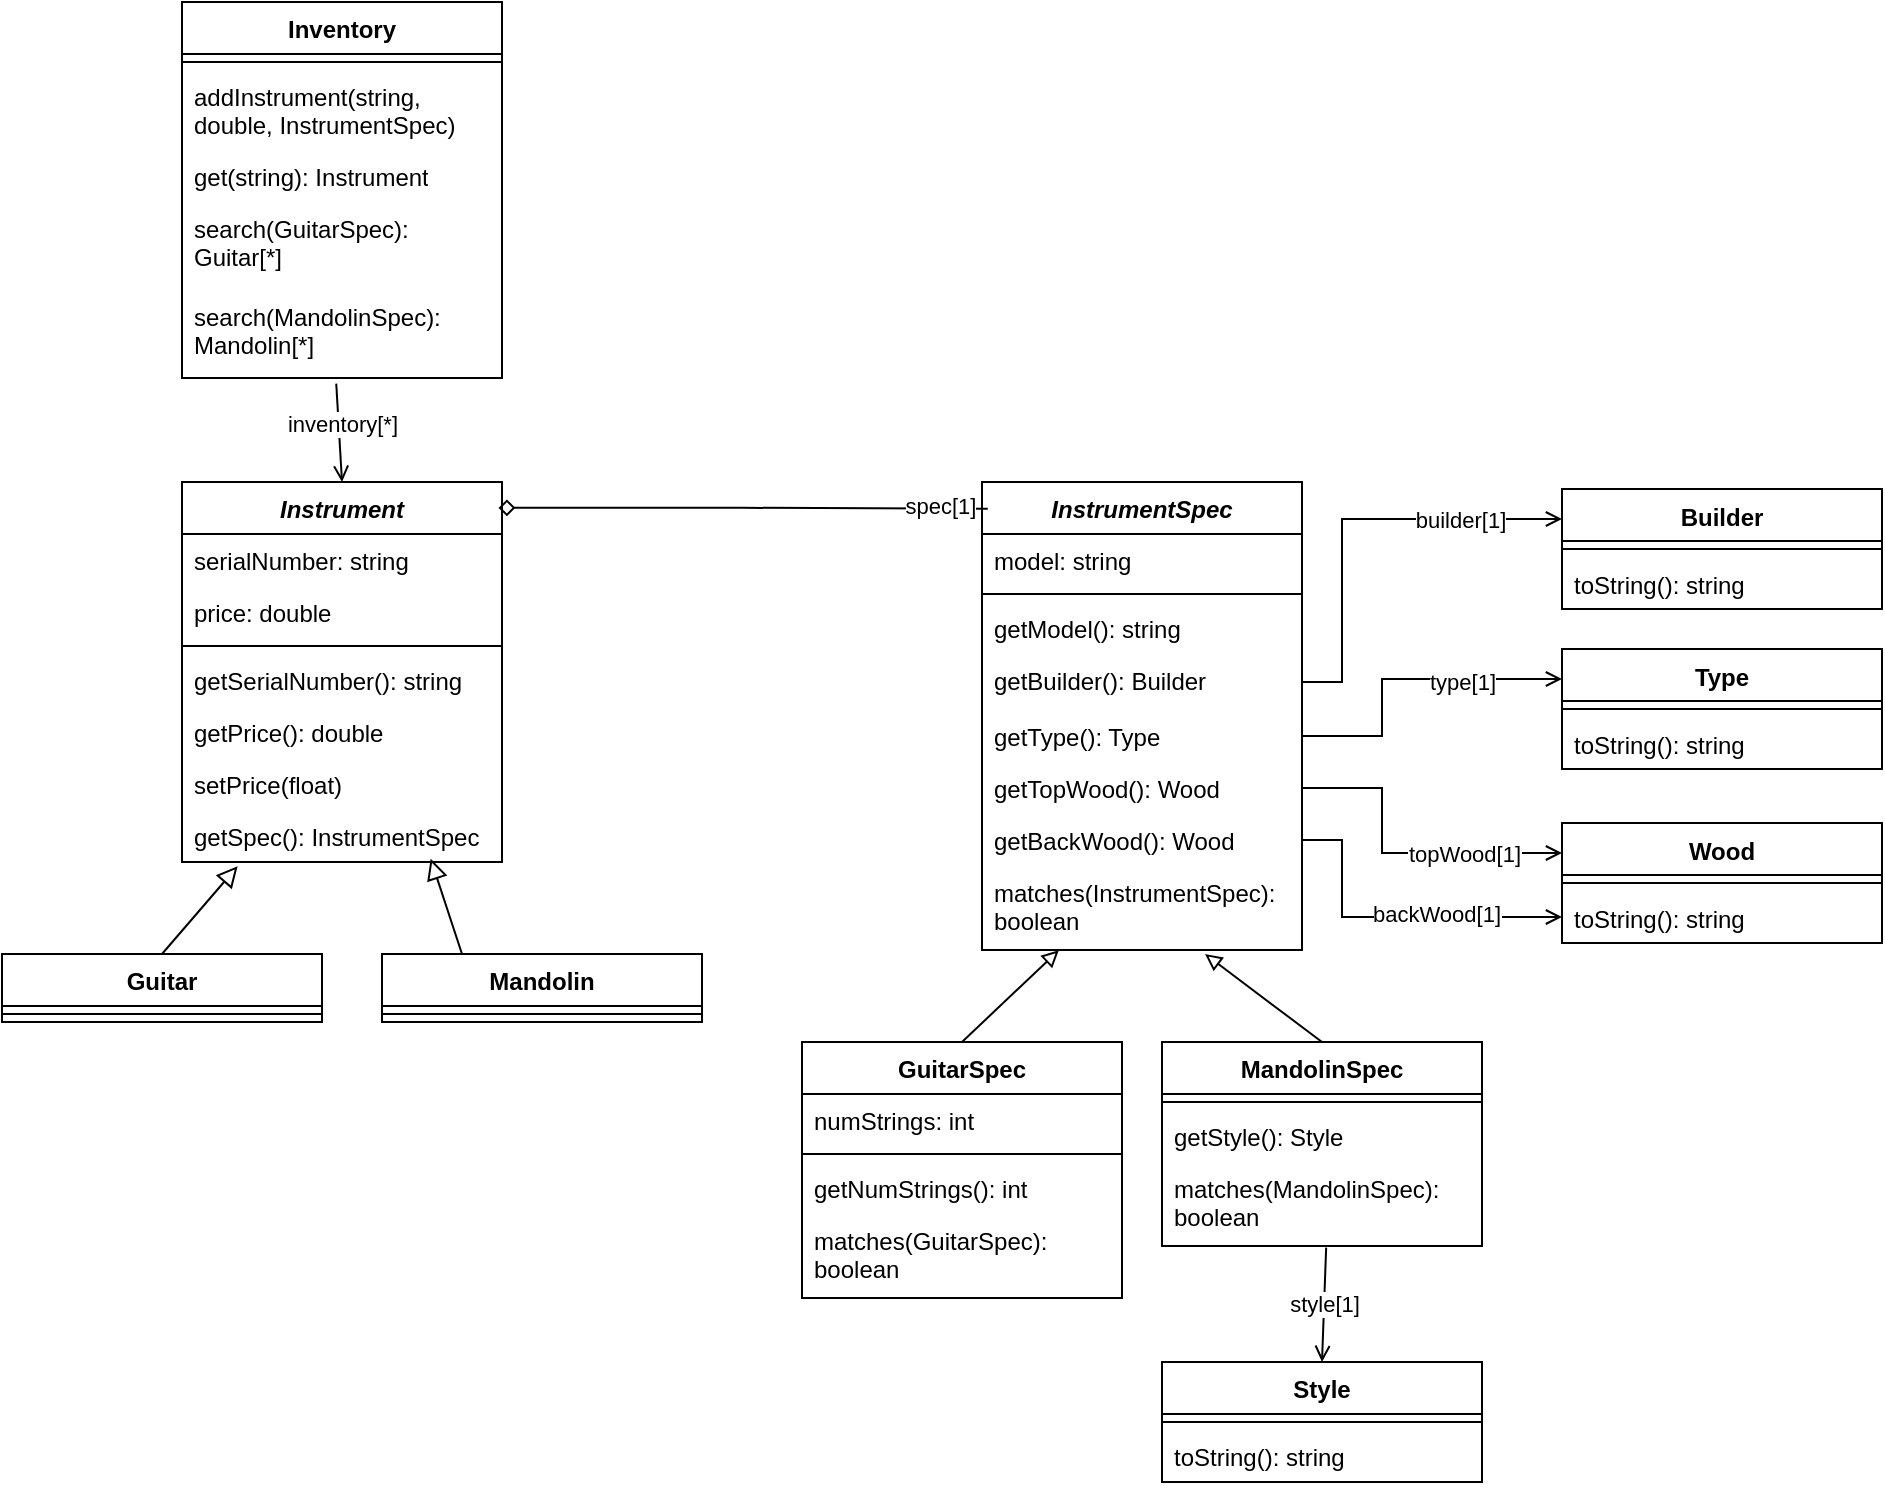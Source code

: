 <mxfile version="24.8.0">
  <diagram name="Página-1" id="Shy19o994jKM5tEOcR9w">
    <mxGraphModel dx="1891" dy="947" grid="1" gridSize="10" guides="1" tooltips="1" connect="1" arrows="1" fold="1" page="1" pageScale="1" pageWidth="1169" pageHeight="827" math="0" shadow="0">
      <root>
        <mxCell id="0" />
        <mxCell id="1" parent="0" />
        <mxCell id="HxQUoSLiWRJj39FpgmtY-1" value="Inventory" style="swimlane;fontStyle=1;align=center;verticalAlign=top;childLayout=stackLayout;horizontal=1;startSize=26;horizontalStack=0;resizeParent=1;resizeParentMax=0;resizeLast=0;collapsible=1;marginBottom=0;whiteSpace=wrap;html=1;" vertex="1" parent="1">
          <mxGeometry x="110" y="20" width="160" height="188" as="geometry" />
        </mxCell>
        <mxCell id="HxQUoSLiWRJj39FpgmtY-3" value="" style="line;strokeWidth=1;fillColor=none;align=left;verticalAlign=middle;spacingTop=-1;spacingLeft=3;spacingRight=3;rotatable=0;labelPosition=right;points=[];portConstraint=eastwest;strokeColor=inherit;" vertex="1" parent="HxQUoSLiWRJj39FpgmtY-1">
          <mxGeometry y="26" width="160" height="8" as="geometry" />
        </mxCell>
        <mxCell id="HxQUoSLiWRJj39FpgmtY-4" value="addInstrument(string, double, InstrumentSpec)" style="text;strokeColor=none;fillColor=none;align=left;verticalAlign=top;spacingLeft=4;spacingRight=4;overflow=hidden;rotatable=0;points=[[0,0.5],[1,0.5]];portConstraint=eastwest;whiteSpace=wrap;html=1;" vertex="1" parent="HxQUoSLiWRJj39FpgmtY-1">
          <mxGeometry y="34" width="160" height="40" as="geometry" />
        </mxCell>
        <mxCell id="HxQUoSLiWRJj39FpgmtY-5" value="get(string): Instrument" style="text;strokeColor=none;fillColor=none;align=left;verticalAlign=top;spacingLeft=4;spacingRight=4;overflow=hidden;rotatable=0;points=[[0,0.5],[1,0.5]];portConstraint=eastwest;whiteSpace=wrap;html=1;" vertex="1" parent="HxQUoSLiWRJj39FpgmtY-1">
          <mxGeometry y="74" width="160" height="26" as="geometry" />
        </mxCell>
        <mxCell id="HxQUoSLiWRJj39FpgmtY-6" value="search(GuitarSpec): Guitar[*]" style="text;strokeColor=none;fillColor=none;align=left;verticalAlign=top;spacingLeft=4;spacingRight=4;overflow=hidden;rotatable=0;points=[[0,0.5],[1,0.5]];portConstraint=eastwest;whiteSpace=wrap;html=1;" vertex="1" parent="HxQUoSLiWRJj39FpgmtY-1">
          <mxGeometry y="100" width="160" height="44" as="geometry" />
        </mxCell>
        <mxCell id="RGZEdu643Hwq78Gng_7G-1" value="search(MandolinSpec): Mandolin[*]" style="text;strokeColor=none;fillColor=none;align=left;verticalAlign=top;spacingLeft=4;spacingRight=4;overflow=hidden;rotatable=0;points=[[0,0.5],[1,0.5]];portConstraint=eastwest;whiteSpace=wrap;html=1;" vertex="1" parent="HxQUoSLiWRJj39FpgmtY-1">
          <mxGeometry y="144" width="160" height="44" as="geometry" />
        </mxCell>
        <mxCell id="HxQUoSLiWRJj39FpgmtY-7" value="Guitar" style="swimlane;fontStyle=1;align=center;verticalAlign=top;childLayout=stackLayout;horizontal=1;startSize=26;horizontalStack=0;resizeParent=1;resizeParentMax=0;resizeLast=0;collapsible=1;marginBottom=0;whiteSpace=wrap;html=1;" vertex="1" parent="1">
          <mxGeometry x="20" y="495.99" width="160" height="34" as="geometry" />
        </mxCell>
        <mxCell id="HxQUoSLiWRJj39FpgmtY-9" value="" style="line;strokeWidth=1;fillColor=none;align=left;verticalAlign=middle;spacingTop=-1;spacingLeft=3;spacingRight=3;rotatable=0;labelPosition=right;points=[];portConstraint=eastwest;strokeColor=inherit;" vertex="1" parent="HxQUoSLiWRJj39FpgmtY-7">
          <mxGeometry y="26" width="160" height="8" as="geometry" />
        </mxCell>
        <mxCell id="HxQUoSLiWRJj39FpgmtY-17" value="GuitarSpec" style="swimlane;fontStyle=1;align=center;verticalAlign=top;childLayout=stackLayout;horizontal=1;startSize=26;horizontalStack=0;resizeParent=1;resizeParentMax=0;resizeLast=0;collapsible=1;marginBottom=0;whiteSpace=wrap;html=1;" vertex="1" parent="1">
          <mxGeometry x="420" y="540" width="160" height="128" as="geometry" />
        </mxCell>
        <mxCell id="HxQUoSLiWRJj39FpgmtY-19" value="numStrings: int" style="text;strokeColor=none;fillColor=none;align=left;verticalAlign=top;spacingLeft=4;spacingRight=4;overflow=hidden;rotatable=0;points=[[0,0.5],[1,0.5]];portConstraint=eastwest;whiteSpace=wrap;html=1;" vertex="1" parent="HxQUoSLiWRJj39FpgmtY-17">
          <mxGeometry y="26" width="160" height="26" as="geometry" />
        </mxCell>
        <mxCell id="HxQUoSLiWRJj39FpgmtY-21" value="" style="line;strokeWidth=1;fillColor=none;align=left;verticalAlign=middle;spacingTop=-1;spacingLeft=3;spacingRight=3;rotatable=0;labelPosition=right;points=[];portConstraint=eastwest;strokeColor=inherit;" vertex="1" parent="HxQUoSLiWRJj39FpgmtY-17">
          <mxGeometry y="52" width="160" height="8" as="geometry" />
        </mxCell>
        <mxCell id="HxQUoSLiWRJj39FpgmtY-39" value="getNumStrings(): int" style="text;strokeColor=none;fillColor=none;align=left;verticalAlign=top;spacingLeft=4;spacingRight=4;overflow=hidden;rotatable=0;points=[[0,0.5],[1,0.5]];portConstraint=eastwest;whiteSpace=wrap;html=1;" vertex="1" parent="HxQUoSLiWRJj39FpgmtY-17">
          <mxGeometry y="60" width="160" height="26" as="geometry" />
        </mxCell>
        <mxCell id="HxQUoSLiWRJj39FpgmtY-91" value="matches(GuitarSpec): boolean" style="text;strokeColor=none;fillColor=none;align=left;verticalAlign=top;spacingLeft=4;spacingRight=4;overflow=hidden;rotatable=0;points=[[0,0.5],[1,0.5]];portConstraint=eastwest;whiteSpace=wrap;html=1;" vertex="1" parent="HxQUoSLiWRJj39FpgmtY-17">
          <mxGeometry y="86" width="160" height="42" as="geometry" />
        </mxCell>
        <mxCell id="HxQUoSLiWRJj39FpgmtY-49" value="Builder" style="swimlane;fontStyle=1;align=center;verticalAlign=top;childLayout=stackLayout;horizontal=1;startSize=26;horizontalStack=0;resizeParent=1;resizeParentMax=0;resizeLast=0;collapsible=1;marginBottom=0;whiteSpace=wrap;html=1;" vertex="1" parent="1">
          <mxGeometry x="800" y="263.5" width="160" height="60" as="geometry" />
        </mxCell>
        <mxCell id="HxQUoSLiWRJj39FpgmtY-51" value="" style="line;strokeWidth=1;fillColor=none;align=left;verticalAlign=middle;spacingTop=-1;spacingLeft=3;spacingRight=3;rotatable=0;labelPosition=right;points=[];portConstraint=eastwest;strokeColor=inherit;" vertex="1" parent="HxQUoSLiWRJj39FpgmtY-49">
          <mxGeometry y="26" width="160" height="8" as="geometry" />
        </mxCell>
        <mxCell id="HxQUoSLiWRJj39FpgmtY-52" value="toString(): string" style="text;strokeColor=none;fillColor=none;align=left;verticalAlign=top;spacingLeft=4;spacingRight=4;overflow=hidden;rotatable=0;points=[[0,0.5],[1,0.5]];portConstraint=eastwest;whiteSpace=wrap;html=1;" vertex="1" parent="HxQUoSLiWRJj39FpgmtY-49">
          <mxGeometry y="34" width="160" height="26" as="geometry" />
        </mxCell>
        <mxCell id="HxQUoSLiWRJj39FpgmtY-53" value="Type" style="swimlane;fontStyle=1;align=center;verticalAlign=top;childLayout=stackLayout;horizontal=1;startSize=26;horizontalStack=0;resizeParent=1;resizeParentMax=0;resizeLast=0;collapsible=1;marginBottom=0;whiteSpace=wrap;html=1;" vertex="1" parent="1">
          <mxGeometry x="800" y="343.5" width="160" height="60" as="geometry" />
        </mxCell>
        <mxCell id="HxQUoSLiWRJj39FpgmtY-54" value="" style="line;strokeWidth=1;fillColor=none;align=left;verticalAlign=middle;spacingTop=-1;spacingLeft=3;spacingRight=3;rotatable=0;labelPosition=right;points=[];portConstraint=eastwest;strokeColor=inherit;" vertex="1" parent="HxQUoSLiWRJj39FpgmtY-53">
          <mxGeometry y="26" width="160" height="8" as="geometry" />
        </mxCell>
        <mxCell id="HxQUoSLiWRJj39FpgmtY-55" value="toString(): string" style="text;strokeColor=none;fillColor=none;align=left;verticalAlign=top;spacingLeft=4;spacingRight=4;overflow=hidden;rotatable=0;points=[[0,0.5],[1,0.5]];portConstraint=eastwest;whiteSpace=wrap;html=1;" vertex="1" parent="HxQUoSLiWRJj39FpgmtY-53">
          <mxGeometry y="34" width="160" height="26" as="geometry" />
        </mxCell>
        <mxCell id="HxQUoSLiWRJj39FpgmtY-56" value="Wood" style="swimlane;fontStyle=1;align=center;verticalAlign=top;childLayout=stackLayout;horizontal=1;startSize=26;horizontalStack=0;resizeParent=1;resizeParentMax=0;resizeLast=0;collapsible=1;marginBottom=0;whiteSpace=wrap;html=1;" vertex="1" parent="1">
          <mxGeometry x="800" y="430.5" width="160" height="60" as="geometry" />
        </mxCell>
        <mxCell id="HxQUoSLiWRJj39FpgmtY-57" value="" style="line;strokeWidth=1;fillColor=none;align=left;verticalAlign=middle;spacingTop=-1;spacingLeft=3;spacingRight=3;rotatable=0;labelPosition=right;points=[];portConstraint=eastwest;strokeColor=inherit;" vertex="1" parent="HxQUoSLiWRJj39FpgmtY-56">
          <mxGeometry y="26" width="160" height="8" as="geometry" />
        </mxCell>
        <mxCell id="HxQUoSLiWRJj39FpgmtY-58" value="toString(): string" style="text;strokeColor=none;fillColor=none;align=left;verticalAlign=top;spacingLeft=4;spacingRight=4;overflow=hidden;rotatable=0;points=[[0,0.5],[1,0.5]];portConstraint=eastwest;whiteSpace=wrap;html=1;" vertex="1" parent="HxQUoSLiWRJj39FpgmtY-56">
          <mxGeometry y="34" width="160" height="26" as="geometry" />
        </mxCell>
        <mxCell id="HxQUoSLiWRJj39FpgmtY-71" value="&lt;i&gt;Instrument&lt;/i&gt;" style="swimlane;fontStyle=1;align=center;verticalAlign=top;childLayout=stackLayout;horizontal=1;startSize=26;horizontalStack=0;resizeParent=1;resizeParentMax=0;resizeLast=0;collapsible=1;marginBottom=0;whiteSpace=wrap;html=1;" vertex="1" parent="1">
          <mxGeometry x="110" y="260" width="160" height="190" as="geometry" />
        </mxCell>
        <mxCell id="HxQUoSLiWRJj39FpgmtY-72" value="serialNumber: string" style="text;strokeColor=none;fillColor=none;align=left;verticalAlign=top;spacingLeft=4;spacingRight=4;overflow=hidden;rotatable=0;points=[[0,0.5],[1,0.5]];portConstraint=eastwest;whiteSpace=wrap;html=1;" vertex="1" parent="HxQUoSLiWRJj39FpgmtY-71">
          <mxGeometry y="26" width="160" height="26" as="geometry" />
        </mxCell>
        <mxCell id="HxQUoSLiWRJj39FpgmtY-84" value="price: double" style="text;strokeColor=none;fillColor=none;align=left;verticalAlign=top;spacingLeft=4;spacingRight=4;overflow=hidden;rotatable=0;points=[[0,0.5],[1,0.5]];portConstraint=eastwest;whiteSpace=wrap;html=1;" vertex="1" parent="HxQUoSLiWRJj39FpgmtY-71">
          <mxGeometry y="52" width="160" height="26" as="geometry" />
        </mxCell>
        <mxCell id="HxQUoSLiWRJj39FpgmtY-73" value="" style="line;strokeWidth=1;fillColor=none;align=left;verticalAlign=middle;spacingTop=-1;spacingLeft=3;spacingRight=3;rotatable=0;labelPosition=right;points=[];portConstraint=eastwest;strokeColor=inherit;" vertex="1" parent="HxQUoSLiWRJj39FpgmtY-71">
          <mxGeometry y="78" width="160" height="8" as="geometry" />
        </mxCell>
        <mxCell id="HxQUoSLiWRJj39FpgmtY-74" value="getSerialNumber(): string" style="text;strokeColor=none;fillColor=none;align=left;verticalAlign=top;spacingLeft=4;spacingRight=4;overflow=hidden;rotatable=0;points=[[0,0.5],[1,0.5]];portConstraint=eastwest;whiteSpace=wrap;html=1;" vertex="1" parent="HxQUoSLiWRJj39FpgmtY-71">
          <mxGeometry y="86" width="160" height="26" as="geometry" />
        </mxCell>
        <mxCell id="HxQUoSLiWRJj39FpgmtY-85" value="getPrice(): double" style="text;strokeColor=none;fillColor=none;align=left;verticalAlign=top;spacingLeft=4;spacingRight=4;overflow=hidden;rotatable=0;points=[[0,0.5],[1,0.5]];portConstraint=eastwest;whiteSpace=wrap;html=1;" vertex="1" parent="HxQUoSLiWRJj39FpgmtY-71">
          <mxGeometry y="112" width="160" height="26" as="geometry" />
        </mxCell>
        <mxCell id="HxQUoSLiWRJj39FpgmtY-86" value="setPrice(float)" style="text;strokeColor=none;fillColor=none;align=left;verticalAlign=top;spacingLeft=4;spacingRight=4;overflow=hidden;rotatable=0;points=[[0,0.5],[1,0.5]];portConstraint=eastwest;whiteSpace=wrap;html=1;" vertex="1" parent="HxQUoSLiWRJj39FpgmtY-71">
          <mxGeometry y="138" width="160" height="26" as="geometry" />
        </mxCell>
        <mxCell id="RGZEdu643Hwq78Gng_7G-2" value="getSpec(): InstrumentSpec" style="text;strokeColor=none;fillColor=none;align=left;verticalAlign=top;spacingLeft=4;spacingRight=4;overflow=hidden;rotatable=0;points=[[0,0.5],[1,0.5]];portConstraint=eastwest;whiteSpace=wrap;html=1;" vertex="1" parent="HxQUoSLiWRJj39FpgmtY-71">
          <mxGeometry y="164" width="160" height="26" as="geometry" />
        </mxCell>
        <mxCell id="HxQUoSLiWRJj39FpgmtY-75" value="Mandolin" style="swimlane;fontStyle=1;align=center;verticalAlign=top;childLayout=stackLayout;horizontal=1;startSize=26;horizontalStack=0;resizeParent=1;resizeParentMax=0;resizeLast=0;collapsible=1;marginBottom=0;whiteSpace=wrap;html=1;" vertex="1" parent="1">
          <mxGeometry x="210" y="495.99" width="160" height="34" as="geometry" />
        </mxCell>
        <mxCell id="HxQUoSLiWRJj39FpgmtY-79" value="" style="line;strokeWidth=1;fillColor=none;align=left;verticalAlign=middle;spacingTop=-1;spacingLeft=3;spacingRight=3;rotatable=0;labelPosition=right;points=[];portConstraint=eastwest;strokeColor=inherit;" vertex="1" parent="HxQUoSLiWRJj39FpgmtY-75">
          <mxGeometry y="26" width="160" height="8" as="geometry" />
        </mxCell>
        <mxCell id="HxQUoSLiWRJj39FpgmtY-89" value="" style="endArrow=block;html=1;rounded=0;exitX=0.5;exitY=0;exitDx=0;exitDy=0;endFill=0;endSize=8;entryX=0.174;entryY=1.08;entryDx=0;entryDy=0;entryPerimeter=0;" edge="1" parent="1" source="HxQUoSLiWRJj39FpgmtY-7" target="RGZEdu643Hwq78Gng_7G-2">
          <mxGeometry width="50" height="50" relative="1" as="geometry">
            <mxPoint x="-61" y="570" as="sourcePoint" />
            <mxPoint x="-11" y="520" as="targetPoint" />
          </mxGeometry>
        </mxCell>
        <mxCell id="HxQUoSLiWRJj39FpgmtY-90" value="" style="endArrow=block;html=1;rounded=0;exitX=0.25;exitY=0;exitDx=0;exitDy=0;entryX=0.777;entryY=0.936;entryDx=0;entryDy=0;entryPerimeter=0;endFill=0;endSize=8;" edge="1" parent="1" source="HxQUoSLiWRJj39FpgmtY-75" target="RGZEdu643Hwq78Gng_7G-2">
          <mxGeometry width="50" height="50" relative="1" as="geometry">
            <mxPoint x="-121" y="600" as="sourcePoint" />
            <mxPoint x="-228" y="504" as="targetPoint" />
          </mxGeometry>
        </mxCell>
        <mxCell id="HxQUoSLiWRJj39FpgmtY-92" value="MandolinSpec" style="swimlane;fontStyle=1;align=center;verticalAlign=top;childLayout=stackLayout;horizontal=1;startSize=26;horizontalStack=0;resizeParent=1;resizeParentMax=0;resizeLast=0;collapsible=1;marginBottom=0;whiteSpace=wrap;html=1;" vertex="1" parent="1">
          <mxGeometry x="600" y="540" width="160" height="102" as="geometry" />
        </mxCell>
        <mxCell id="HxQUoSLiWRJj39FpgmtY-99" value="" style="line;strokeWidth=1;fillColor=none;align=left;verticalAlign=middle;spacingTop=-1;spacingLeft=3;spacingRight=3;rotatable=0;labelPosition=right;points=[];portConstraint=eastwest;strokeColor=inherit;" vertex="1" parent="HxQUoSLiWRJj39FpgmtY-92">
          <mxGeometry y="26" width="160" height="8" as="geometry" />
        </mxCell>
        <mxCell id="HxQUoSLiWRJj39FpgmtY-121" value="getStyle(): Style" style="text;strokeColor=none;fillColor=none;align=left;verticalAlign=top;spacingLeft=4;spacingRight=4;overflow=hidden;rotatable=0;points=[[0,0.5],[1,0.5]];portConstraint=eastwest;whiteSpace=wrap;html=1;" vertex="1" parent="HxQUoSLiWRJj39FpgmtY-92">
          <mxGeometry y="34" width="160" height="26" as="geometry" />
        </mxCell>
        <mxCell id="HxQUoSLiWRJj39FpgmtY-106" value="matches(MandolinSpec): boolean" style="text;strokeColor=none;fillColor=none;align=left;verticalAlign=top;spacingLeft=4;spacingRight=4;overflow=hidden;rotatable=0;points=[[0,0.5],[1,0.5]];portConstraint=eastwest;whiteSpace=wrap;html=1;" vertex="1" parent="HxQUoSLiWRJj39FpgmtY-92">
          <mxGeometry y="60" width="160" height="42" as="geometry" />
        </mxCell>
        <mxCell id="HxQUoSLiWRJj39FpgmtY-111" value="" style="endArrow=open;html=1;rounded=0;exitX=0.482;exitY=1.064;exitDx=0;exitDy=0;exitPerimeter=0;entryX=0.5;entryY=0;entryDx=0;entryDy=0;endFill=0;" edge="1" parent="1" source="RGZEdu643Hwq78Gng_7G-1" target="HxQUoSLiWRJj39FpgmtY-71">
          <mxGeometry width="50" height="50" relative="1" as="geometry">
            <mxPoint x="420" y="470" as="sourcePoint" />
            <mxPoint x="470" y="420" as="targetPoint" />
          </mxGeometry>
        </mxCell>
        <mxCell id="HxQUoSLiWRJj39FpgmtY-112" value="inventory[*]" style="edgeLabel;html=1;align=center;verticalAlign=middle;resizable=0;points=[];" vertex="1" connectable="0" parent="HxQUoSLiWRJj39FpgmtY-111">
          <mxGeometry x="0.086" y="-3" relative="1" as="geometry">
            <mxPoint x="4" y="-7" as="offset" />
          </mxGeometry>
        </mxCell>
        <mxCell id="HxQUoSLiWRJj39FpgmtY-118" value="Style" style="swimlane;fontStyle=1;align=center;verticalAlign=top;childLayout=stackLayout;horizontal=1;startSize=26;horizontalStack=0;resizeParent=1;resizeParentMax=0;resizeLast=0;collapsible=1;marginBottom=0;whiteSpace=wrap;html=1;" vertex="1" parent="1">
          <mxGeometry x="600" y="700" width="160" height="60" as="geometry" />
        </mxCell>
        <mxCell id="HxQUoSLiWRJj39FpgmtY-119" value="" style="line;strokeWidth=1;fillColor=none;align=left;verticalAlign=middle;spacingTop=-1;spacingLeft=3;spacingRight=3;rotatable=0;labelPosition=right;points=[];portConstraint=eastwest;strokeColor=inherit;" vertex="1" parent="HxQUoSLiWRJj39FpgmtY-118">
          <mxGeometry y="26" width="160" height="8" as="geometry" />
        </mxCell>
        <mxCell id="HxQUoSLiWRJj39FpgmtY-120" value="toString(): string" style="text;strokeColor=none;fillColor=none;align=left;verticalAlign=top;spacingLeft=4;spacingRight=4;overflow=hidden;rotatable=0;points=[[0,0.5],[1,0.5]];portConstraint=eastwest;whiteSpace=wrap;html=1;" vertex="1" parent="HxQUoSLiWRJj39FpgmtY-118">
          <mxGeometry y="34" width="160" height="26" as="geometry" />
        </mxCell>
        <mxCell id="RGZEdu643Hwq78Gng_7G-3" value="&lt;i&gt;InstrumentSpec&lt;/i&gt;" style="swimlane;fontStyle=1;align=center;verticalAlign=top;childLayout=stackLayout;horizontal=1;startSize=26;horizontalStack=0;resizeParent=1;resizeParentMax=0;resizeLast=0;collapsible=1;marginBottom=0;whiteSpace=wrap;html=1;" vertex="1" parent="1">
          <mxGeometry x="510" y="260" width="160" height="234" as="geometry" />
        </mxCell>
        <mxCell id="RGZEdu643Hwq78Gng_7G-4" value="model: string" style="text;strokeColor=none;fillColor=none;align=left;verticalAlign=top;spacingLeft=4;spacingRight=4;overflow=hidden;rotatable=0;points=[[0,0.5],[1,0.5]];portConstraint=eastwest;whiteSpace=wrap;html=1;" vertex="1" parent="RGZEdu643Hwq78Gng_7G-3">
          <mxGeometry y="26" width="160" height="26" as="geometry" />
        </mxCell>
        <mxCell id="RGZEdu643Hwq78Gng_7G-6" value="" style="line;strokeWidth=1;fillColor=none;align=left;verticalAlign=middle;spacingTop=-1;spacingLeft=3;spacingRight=3;rotatable=0;labelPosition=right;points=[];portConstraint=eastwest;strokeColor=inherit;" vertex="1" parent="RGZEdu643Hwq78Gng_7G-3">
          <mxGeometry y="52" width="160" height="8" as="geometry" />
        </mxCell>
        <mxCell id="RGZEdu643Hwq78Gng_7G-7" value="getModel(): string" style="text;strokeColor=none;fillColor=none;align=left;verticalAlign=top;spacingLeft=4;spacingRight=4;overflow=hidden;rotatable=0;points=[[0,0.5],[1,0.5]];portConstraint=eastwest;whiteSpace=wrap;html=1;" vertex="1" parent="RGZEdu643Hwq78Gng_7G-3">
          <mxGeometry y="60" width="160" height="26" as="geometry" />
        </mxCell>
        <mxCell id="RGZEdu643Hwq78Gng_7G-9" value="getBuilder(): Builder" style="text;strokeColor=none;fillColor=none;align=left;verticalAlign=top;spacingLeft=4;spacingRight=4;overflow=hidden;rotatable=0;points=[[0,0.5],[1,0.5]];portConstraint=eastwest;whiteSpace=wrap;html=1;" vertex="1" parent="RGZEdu643Hwq78Gng_7G-3">
          <mxGeometry y="86" width="160" height="28" as="geometry" />
        </mxCell>
        <mxCell id="RGZEdu643Hwq78Gng_7G-10" value="getType(): Type" style="text;strokeColor=none;fillColor=none;align=left;verticalAlign=top;spacingLeft=4;spacingRight=4;overflow=hidden;rotatable=0;points=[[0,0.5],[1,0.5]];portConstraint=eastwest;whiteSpace=wrap;html=1;" vertex="1" parent="RGZEdu643Hwq78Gng_7G-3">
          <mxGeometry y="114" width="160" height="26" as="geometry" />
        </mxCell>
        <mxCell id="RGZEdu643Hwq78Gng_7G-11" value="getTopWood(): Wood" style="text;strokeColor=none;fillColor=none;align=left;verticalAlign=top;spacingLeft=4;spacingRight=4;overflow=hidden;rotatable=0;points=[[0,0.5],[1,0.5]];portConstraint=eastwest;whiteSpace=wrap;html=1;" vertex="1" parent="RGZEdu643Hwq78Gng_7G-3">
          <mxGeometry y="140" width="160" height="26" as="geometry" />
        </mxCell>
        <mxCell id="RGZEdu643Hwq78Gng_7G-12" value="getBackWood(): Wood" style="text;strokeColor=none;fillColor=none;align=left;verticalAlign=top;spacingLeft=4;spacingRight=4;overflow=hidden;rotatable=0;points=[[0,0.5],[1,0.5]];portConstraint=eastwest;whiteSpace=wrap;html=1;" vertex="1" parent="RGZEdu643Hwq78Gng_7G-3">
          <mxGeometry y="166" width="160" height="26" as="geometry" />
        </mxCell>
        <mxCell id="RGZEdu643Hwq78Gng_7G-13" value="matches(InstrumentSpec): boolean" style="text;strokeColor=none;fillColor=none;align=left;verticalAlign=top;spacingLeft=4;spacingRight=4;overflow=hidden;rotatable=0;points=[[0,0.5],[1,0.5]];portConstraint=eastwest;whiteSpace=wrap;html=1;" vertex="1" parent="RGZEdu643Hwq78Gng_7G-3">
          <mxGeometry y="192" width="160" height="42" as="geometry" />
        </mxCell>
        <mxCell id="RGZEdu643Hwq78Gng_7G-14" value="" style="endArrow=none;html=1;rounded=0;exitX=0.989;exitY=0.068;exitDx=0;exitDy=0;exitPerimeter=0;entryX=0.018;entryY=0.057;entryDx=0;entryDy=0;entryPerimeter=0;edgeStyle=orthogonalEdgeStyle;startArrow=diamond;startFill=0;endFill=0;" edge="1" parent="1" source="HxQUoSLiWRJj39FpgmtY-71" target="RGZEdu643Hwq78Gng_7G-3">
          <mxGeometry width="50" height="50" relative="1" as="geometry">
            <mxPoint x="570" y="410" as="sourcePoint" />
            <mxPoint x="620" y="360" as="targetPoint" />
          </mxGeometry>
        </mxCell>
        <mxCell id="RGZEdu643Hwq78Gng_7G-15" value="spec[1]" style="edgeLabel;html=1;align=center;verticalAlign=middle;resizable=0;points=[];" vertex="1" connectable="0" parent="RGZEdu643Hwq78Gng_7G-14">
          <mxGeometry x="0.805" y="2" relative="1" as="geometry">
            <mxPoint as="offset" />
          </mxGeometry>
        </mxCell>
        <mxCell id="RGZEdu643Hwq78Gng_7G-16" value="" style="endArrow=open;html=1;rounded=0;exitX=1;exitY=0.5;exitDx=0;exitDy=0;entryX=0;entryY=0.25;entryDx=0;entryDy=0;edgeStyle=orthogonalEdgeStyle;endFill=0;" edge="1" parent="1" source="RGZEdu643Hwq78Gng_7G-9" target="HxQUoSLiWRJj39FpgmtY-49">
          <mxGeometry width="50" height="50" relative="1" as="geometry">
            <mxPoint x="690" y="373.5" as="sourcePoint" />
            <mxPoint x="740" y="323.5" as="targetPoint" />
            <Array as="points">
              <mxPoint x="690" y="360" />
              <mxPoint x="690" y="279" />
            </Array>
          </mxGeometry>
        </mxCell>
        <mxCell id="RGZEdu643Hwq78Gng_7G-19" value="builder[1]" style="edgeLabel;html=1;align=center;verticalAlign=middle;resizable=0;points=[];" vertex="1" connectable="0" parent="RGZEdu643Hwq78Gng_7G-16">
          <mxGeometry x="0.518" relative="1" as="geometry">
            <mxPoint as="offset" />
          </mxGeometry>
        </mxCell>
        <mxCell id="RGZEdu643Hwq78Gng_7G-17" value="" style="endArrow=open;html=1;rounded=0;entryX=0;entryY=0.25;entryDx=0;entryDy=0;exitX=1;exitY=0.5;exitDx=0;exitDy=0;edgeStyle=orthogonalEdgeStyle;endFill=0;" edge="1" parent="1" source="RGZEdu643Hwq78Gng_7G-10" target="HxQUoSLiWRJj39FpgmtY-53">
          <mxGeometry width="50" height="50" relative="1" as="geometry">
            <mxPoint x="710" y="420" as="sourcePoint" />
            <mxPoint x="760" y="370" as="targetPoint" />
            <Array as="points">
              <mxPoint x="710" y="387" />
              <mxPoint x="710" y="359" />
            </Array>
          </mxGeometry>
        </mxCell>
        <mxCell id="RGZEdu643Hwq78Gng_7G-20" value="type[1]" style="edgeLabel;html=1;align=center;verticalAlign=middle;resizable=0;points=[];" vertex="1" connectable="0" parent="RGZEdu643Hwq78Gng_7G-17">
          <mxGeometry x="0.254" y="1" relative="1" as="geometry">
            <mxPoint x="9" y="2" as="offset" />
          </mxGeometry>
        </mxCell>
        <mxCell id="RGZEdu643Hwq78Gng_7G-18" value="" style="endArrow=open;html=1;rounded=0;exitX=1;exitY=0.5;exitDx=0;exitDy=0;entryX=0;entryY=0.25;entryDx=0;entryDy=0;edgeStyle=orthogonalEdgeStyle;endFill=0;" edge="1" parent="1" source="RGZEdu643Hwq78Gng_7G-11" target="HxQUoSLiWRJj39FpgmtY-56">
          <mxGeometry width="50" height="50" relative="1" as="geometry">
            <mxPoint x="710" y="453.5" as="sourcePoint" />
            <mxPoint x="760" y="403.5" as="targetPoint" />
            <Array as="points">
              <mxPoint x="710" y="413" />
              <mxPoint x="710" y="446" />
            </Array>
          </mxGeometry>
        </mxCell>
        <mxCell id="RGZEdu643Hwq78Gng_7G-21" value="topWood[1]" style="edgeLabel;html=1;align=center;verticalAlign=middle;resizable=0;points=[];" vertex="1" connectable="0" parent="RGZEdu643Hwq78Gng_7G-18">
          <mxGeometry x="0.48" relative="1" as="geometry">
            <mxPoint x="-7" as="offset" />
          </mxGeometry>
        </mxCell>
        <mxCell id="RGZEdu643Hwq78Gng_7G-22" value="" style="endArrow=open;html=1;rounded=0;exitX=1;exitY=0.5;exitDx=0;exitDy=0;entryX=0;entryY=0.5;entryDx=0;entryDy=0;edgeStyle=orthogonalEdgeStyle;endFill=0;" edge="1" parent="1" source="RGZEdu643Hwq78Gng_7G-12" target="HxQUoSLiWRJj39FpgmtY-58">
          <mxGeometry width="50" height="50" relative="1" as="geometry">
            <mxPoint x="710" y="510" as="sourcePoint" />
            <mxPoint x="760" y="460" as="targetPoint" />
            <Array as="points">
              <mxPoint x="690" y="439" />
              <mxPoint x="690" y="478" />
            </Array>
          </mxGeometry>
        </mxCell>
        <mxCell id="RGZEdu643Hwq78Gng_7G-23" value="backWood[1]" style="edgeLabel;html=1;align=center;verticalAlign=middle;resizable=0;points=[];" vertex="1" connectable="0" parent="RGZEdu643Hwq78Gng_7G-22">
          <mxGeometry x="0.254" y="1" relative="1" as="geometry">
            <mxPoint y="-1" as="offset" />
          </mxGeometry>
        </mxCell>
        <mxCell id="RGZEdu643Hwq78Gng_7G-24" value="" style="endArrow=block;html=1;rounded=0;exitX=0.5;exitY=0;exitDx=0;exitDy=0;entryX=0.24;entryY=1.003;entryDx=0;entryDy=0;entryPerimeter=0;endFill=0;" edge="1" parent="1" source="HxQUoSLiWRJj39FpgmtY-17" target="RGZEdu643Hwq78Gng_7G-13">
          <mxGeometry width="50" height="50" relative="1" as="geometry">
            <mxPoint x="450" y="520" as="sourcePoint" />
            <mxPoint x="500" y="470" as="targetPoint" />
          </mxGeometry>
        </mxCell>
        <mxCell id="RGZEdu643Hwq78Gng_7G-26" value="" style="endArrow=block;html=1;rounded=0;exitX=0.5;exitY=0;exitDx=0;exitDy=0;entryX=0.697;entryY=1.048;entryDx=0;entryDy=0;entryPerimeter=0;endFill=0;" edge="1" parent="1" source="HxQUoSLiWRJj39FpgmtY-92" target="RGZEdu643Hwq78Gng_7G-13">
          <mxGeometry width="50" height="50" relative="1" as="geometry">
            <mxPoint x="760" y="560" as="sourcePoint" />
            <mxPoint x="810" y="510" as="targetPoint" />
          </mxGeometry>
        </mxCell>
        <mxCell id="RGZEdu643Hwq78Gng_7G-27" value="style[1]" style="endArrow=open;html=1;rounded=0;exitX=0.513;exitY=1.019;exitDx=0;exitDy=0;exitPerimeter=0;entryX=0.5;entryY=0;entryDx=0;entryDy=0;endFill=0;" edge="1" parent="1" source="HxQUoSLiWRJj39FpgmtY-106" target="HxQUoSLiWRJj39FpgmtY-118">
          <mxGeometry width="50" height="50" relative="1" as="geometry">
            <mxPoint x="750" y="690" as="sourcePoint" />
            <mxPoint x="800" y="640" as="targetPoint" />
          </mxGeometry>
        </mxCell>
      </root>
    </mxGraphModel>
  </diagram>
</mxfile>
